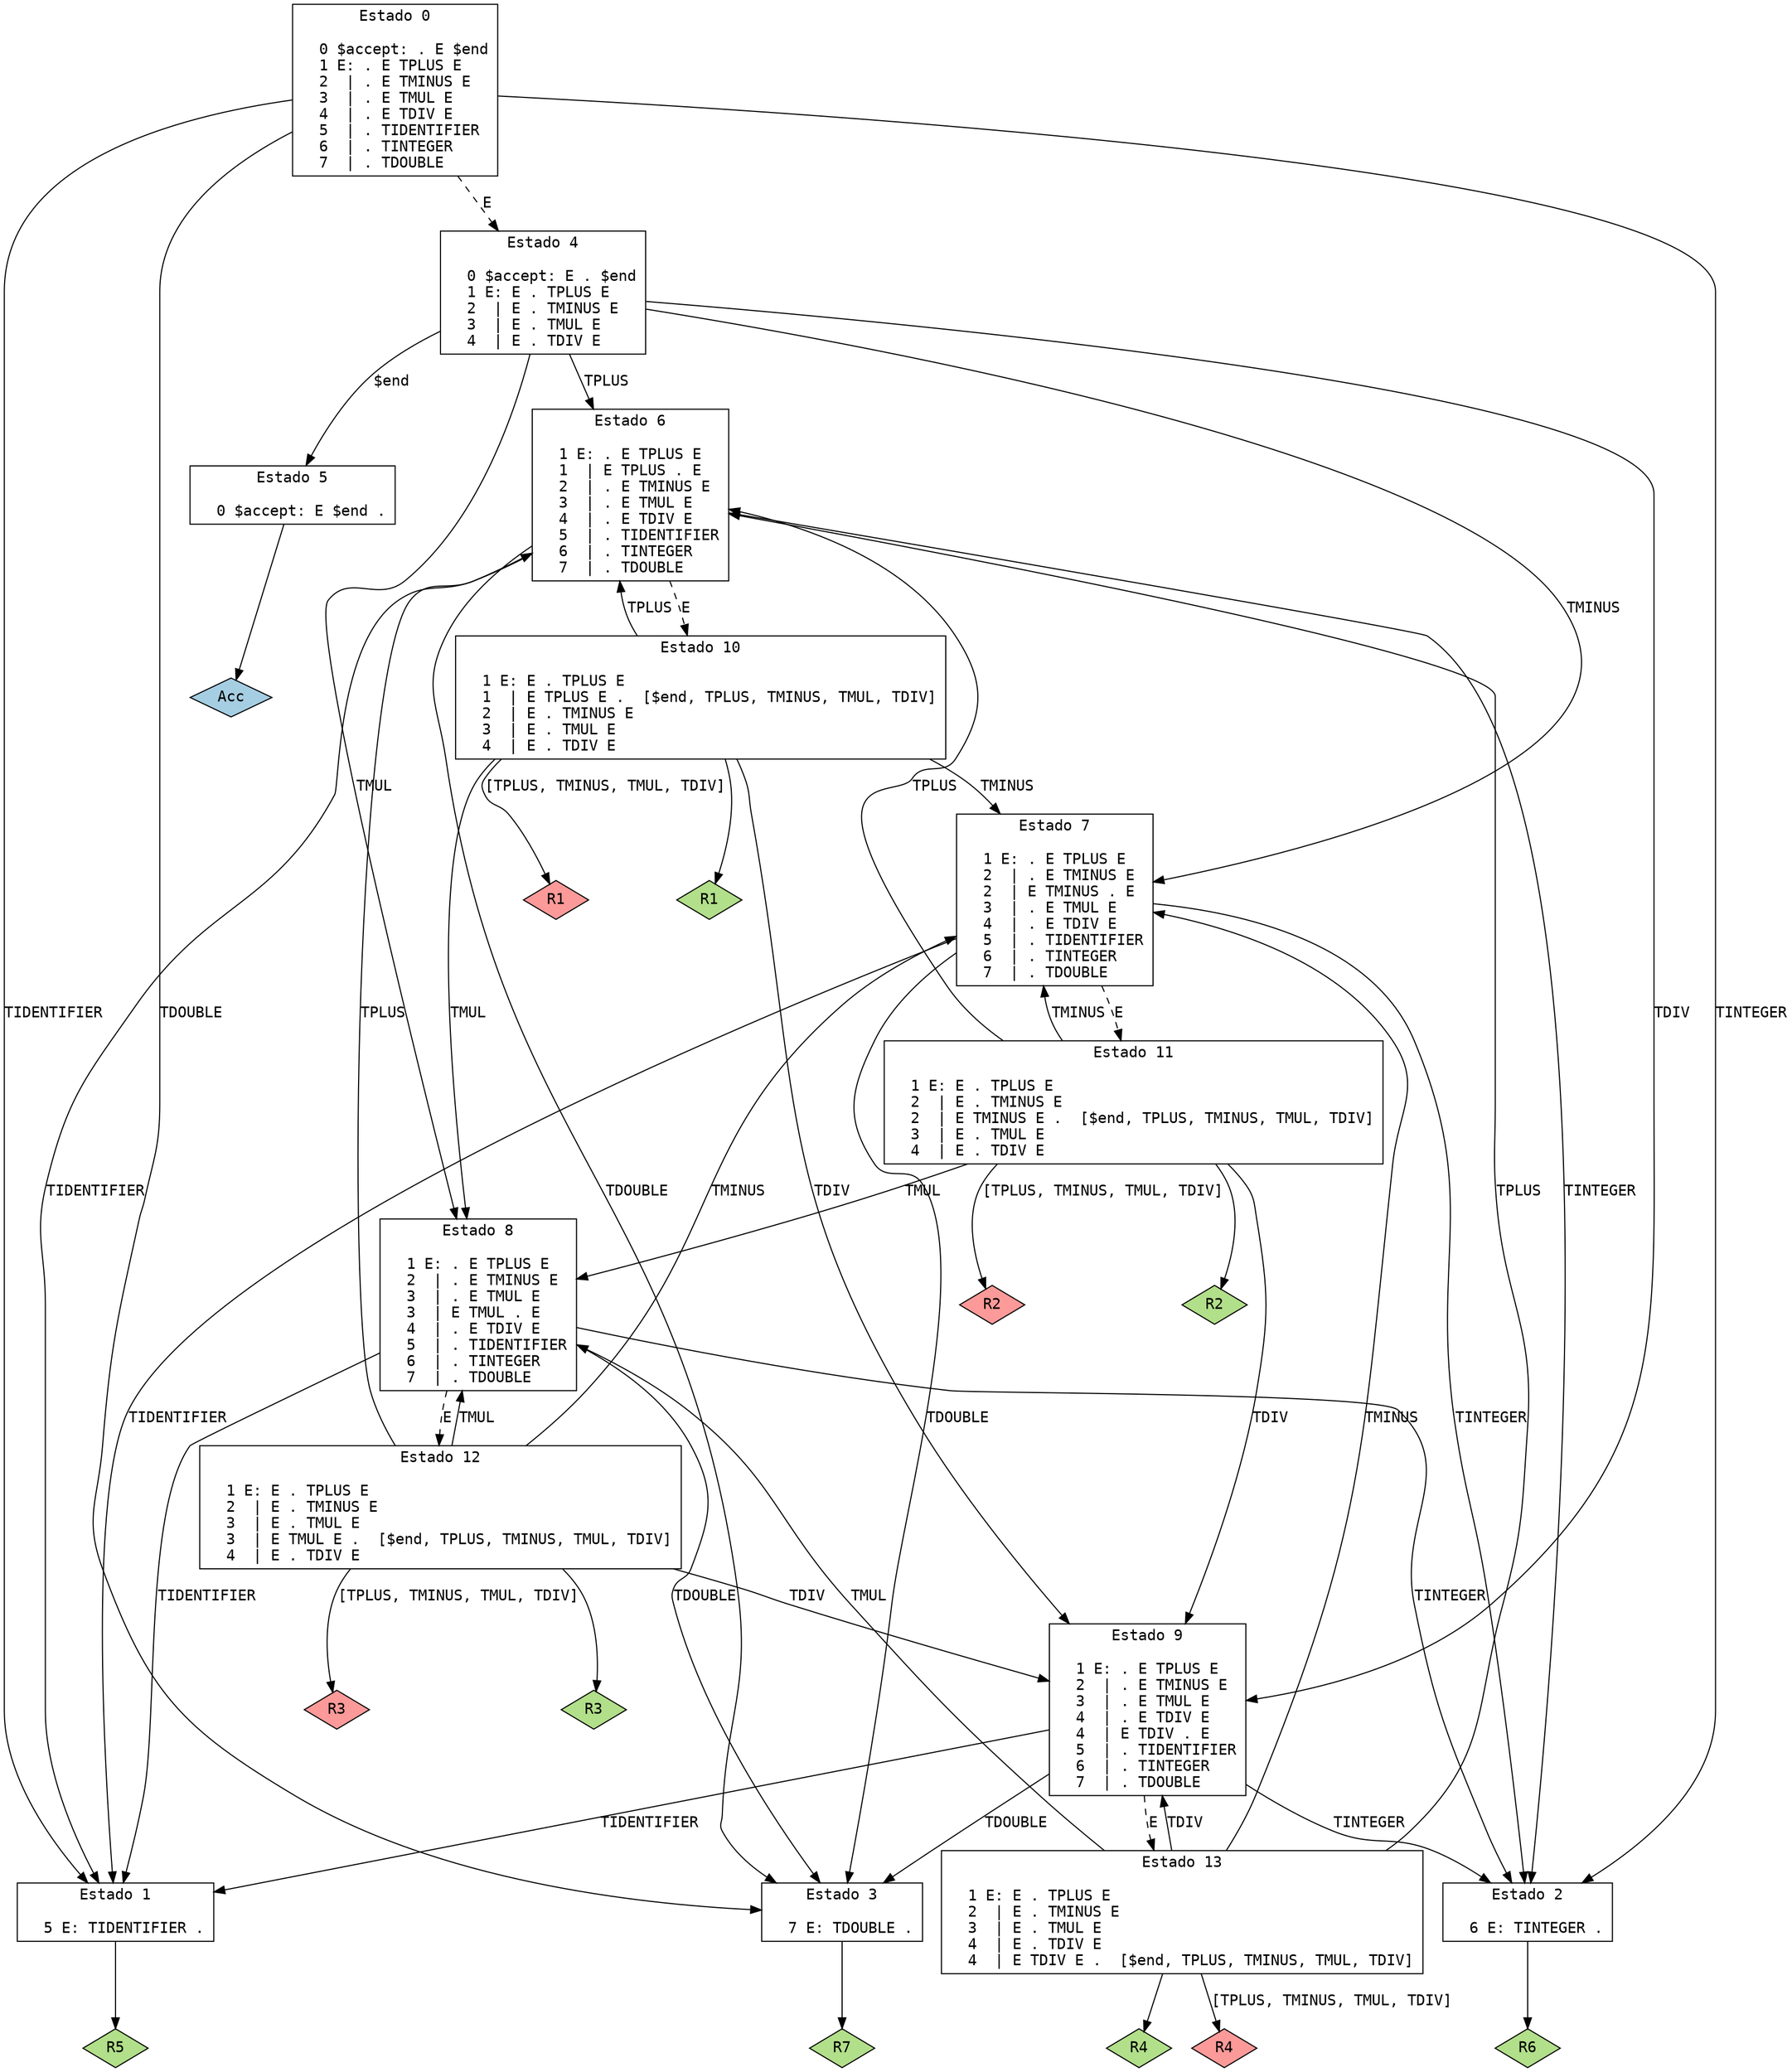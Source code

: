 // Generado por GNU Bison 3.0.4.
// Informe de errores a <bug-bison@gnu.org>.
// Página web: <http://www.gnu.org/software/bison/>.

digraph "parser1.y"
{
  node [fontname = courier, shape = box, colorscheme = paired6]
  edge [fontname = courier]

  0 [label="Estado 0\n\l  0 $accept: . E $end\l  1 E: . E TPLUS E\l  2  | . E TMINUS E\l  3  | . E TMUL E\l  4  | . E TDIV E\l  5  | . TIDENTIFIER\l  6  | . TINTEGER\l  7  | . TDOUBLE\l"]
  0 -> 1 [style=solid label="TIDENTIFIER"]
  0 -> 2 [style=solid label="TINTEGER"]
  0 -> 3 [style=solid label="TDOUBLE"]
  0 -> 4 [style=dashed label="E"]
  1 [label="Estado 1\n\l  5 E: TIDENTIFIER .\l"]
  1 -> "1R5" [style=solid]
 "1R5" [label="R5", fillcolor=3, shape=diamond, style=filled]
  2 [label="Estado 2\n\l  6 E: TINTEGER .\l"]
  2 -> "2R6" [style=solid]
 "2R6" [label="R6", fillcolor=3, shape=diamond, style=filled]
  3 [label="Estado 3\n\l  7 E: TDOUBLE .\l"]
  3 -> "3R7" [style=solid]
 "3R7" [label="R7", fillcolor=3, shape=diamond, style=filled]
  4 [label="Estado 4\n\l  0 $accept: E . $end\l  1 E: E . TPLUS E\l  2  | E . TMINUS E\l  3  | E . TMUL E\l  4  | E . TDIV E\l"]
  4 -> 5 [style=solid label="$end"]
  4 -> 6 [style=solid label="TPLUS"]
  4 -> 7 [style=solid label="TMINUS"]
  4 -> 8 [style=solid label="TMUL"]
  4 -> 9 [style=solid label="TDIV"]
  5 [label="Estado 5\n\l  0 $accept: E $end .\l"]
  5 -> "5R0" [style=solid]
 "5R0" [label="Acc", fillcolor=1, shape=diamond, style=filled]
  6 [label="Estado 6\n\l  1 E: . E TPLUS E\l  1  | E TPLUS . E\l  2  | . E TMINUS E\l  3  | . E TMUL E\l  4  | . E TDIV E\l  5  | . TIDENTIFIER\l  6  | . TINTEGER\l  7  | . TDOUBLE\l"]
  6 -> 1 [style=solid label="TIDENTIFIER"]
  6 -> 2 [style=solid label="TINTEGER"]
  6 -> 3 [style=solid label="TDOUBLE"]
  6 -> 10 [style=dashed label="E"]
  7 [label="Estado 7\n\l  1 E: . E TPLUS E\l  2  | . E TMINUS E\l  2  | E TMINUS . E\l  3  | . E TMUL E\l  4  | . E TDIV E\l  5  | . TIDENTIFIER\l  6  | . TINTEGER\l  7  | . TDOUBLE\l"]
  7 -> 1 [style=solid label="TIDENTIFIER"]
  7 -> 2 [style=solid label="TINTEGER"]
  7 -> 3 [style=solid label="TDOUBLE"]
  7 -> 11 [style=dashed label="E"]
  8 [label="Estado 8\n\l  1 E: . E TPLUS E\l  2  | . E TMINUS E\l  3  | . E TMUL E\l  3  | E TMUL . E\l  4  | . E TDIV E\l  5  | . TIDENTIFIER\l  6  | . TINTEGER\l  7  | . TDOUBLE\l"]
  8 -> 1 [style=solid label="TIDENTIFIER"]
  8 -> 2 [style=solid label="TINTEGER"]
  8 -> 3 [style=solid label="TDOUBLE"]
  8 -> 12 [style=dashed label="E"]
  9 [label="Estado 9\n\l  1 E: . E TPLUS E\l  2  | . E TMINUS E\l  3  | . E TMUL E\l  4  | . E TDIV E\l  4  | E TDIV . E\l  5  | . TIDENTIFIER\l  6  | . TINTEGER\l  7  | . TDOUBLE\l"]
  9 -> 1 [style=solid label="TIDENTIFIER"]
  9 -> 2 [style=solid label="TINTEGER"]
  9 -> 3 [style=solid label="TDOUBLE"]
  9 -> 13 [style=dashed label="E"]
  10 [label="Estado 10\n\l  1 E: E . TPLUS E\l  1  | E TPLUS E .  [$end, TPLUS, TMINUS, TMUL, TDIV]\l  2  | E . TMINUS E\l  3  | E . TMUL E\l  4  | E . TDIV E\l"]
  10 -> 6 [style=solid label="TPLUS"]
  10 -> 7 [style=solid label="TMINUS"]
  10 -> 8 [style=solid label="TMUL"]
  10 -> 9 [style=solid label="TDIV"]
  10 -> "10R1d" [label="[TPLUS, TMINUS, TMUL, TDIV]", style=solid]
 "10R1d" [label="R1", fillcolor=5, shape=diamond, style=filled]
  10 -> "10R1" [style=solid]
 "10R1" [label="R1", fillcolor=3, shape=diamond, style=filled]
  11 [label="Estado 11\n\l  1 E: E . TPLUS E\l  2  | E . TMINUS E\l  2  | E TMINUS E .  [$end, TPLUS, TMINUS, TMUL, TDIV]\l  3  | E . TMUL E\l  4  | E . TDIV E\l"]
  11 -> 6 [style=solid label="TPLUS"]
  11 -> 7 [style=solid label="TMINUS"]
  11 -> 8 [style=solid label="TMUL"]
  11 -> 9 [style=solid label="TDIV"]
  11 -> "11R2d" [label="[TPLUS, TMINUS, TMUL, TDIV]", style=solid]
 "11R2d" [label="R2", fillcolor=5, shape=diamond, style=filled]
  11 -> "11R2" [style=solid]
 "11R2" [label="R2", fillcolor=3, shape=diamond, style=filled]
  12 [label="Estado 12\n\l  1 E: E . TPLUS E\l  2  | E . TMINUS E\l  3  | E . TMUL E\l  3  | E TMUL E .  [$end, TPLUS, TMINUS, TMUL, TDIV]\l  4  | E . TDIV E\l"]
  12 -> 6 [style=solid label="TPLUS"]
  12 -> 7 [style=solid label="TMINUS"]
  12 -> 8 [style=solid label="TMUL"]
  12 -> 9 [style=solid label="TDIV"]
  12 -> "12R3d" [label="[TPLUS, TMINUS, TMUL, TDIV]", style=solid]
 "12R3d" [label="R3", fillcolor=5, shape=diamond, style=filled]
  12 -> "12R3" [style=solid]
 "12R3" [label="R3", fillcolor=3, shape=diamond, style=filled]
  13 [label="Estado 13\n\l  1 E: E . TPLUS E\l  2  | E . TMINUS E\l  3  | E . TMUL E\l  4  | E . TDIV E\l  4  | E TDIV E .  [$end, TPLUS, TMINUS, TMUL, TDIV]\l"]
  13 -> 6 [style=solid label="TPLUS"]
  13 -> 7 [style=solid label="TMINUS"]
  13 -> 8 [style=solid label="TMUL"]
  13 -> 9 [style=solid label="TDIV"]
  13 -> "13R4d" [label="[TPLUS, TMINUS, TMUL, TDIV]", style=solid]
 "13R4d" [label="R4", fillcolor=5, shape=diamond, style=filled]
  13 -> "13R4" [style=solid]
 "13R4" [label="R4", fillcolor=3, shape=diamond, style=filled]
}
